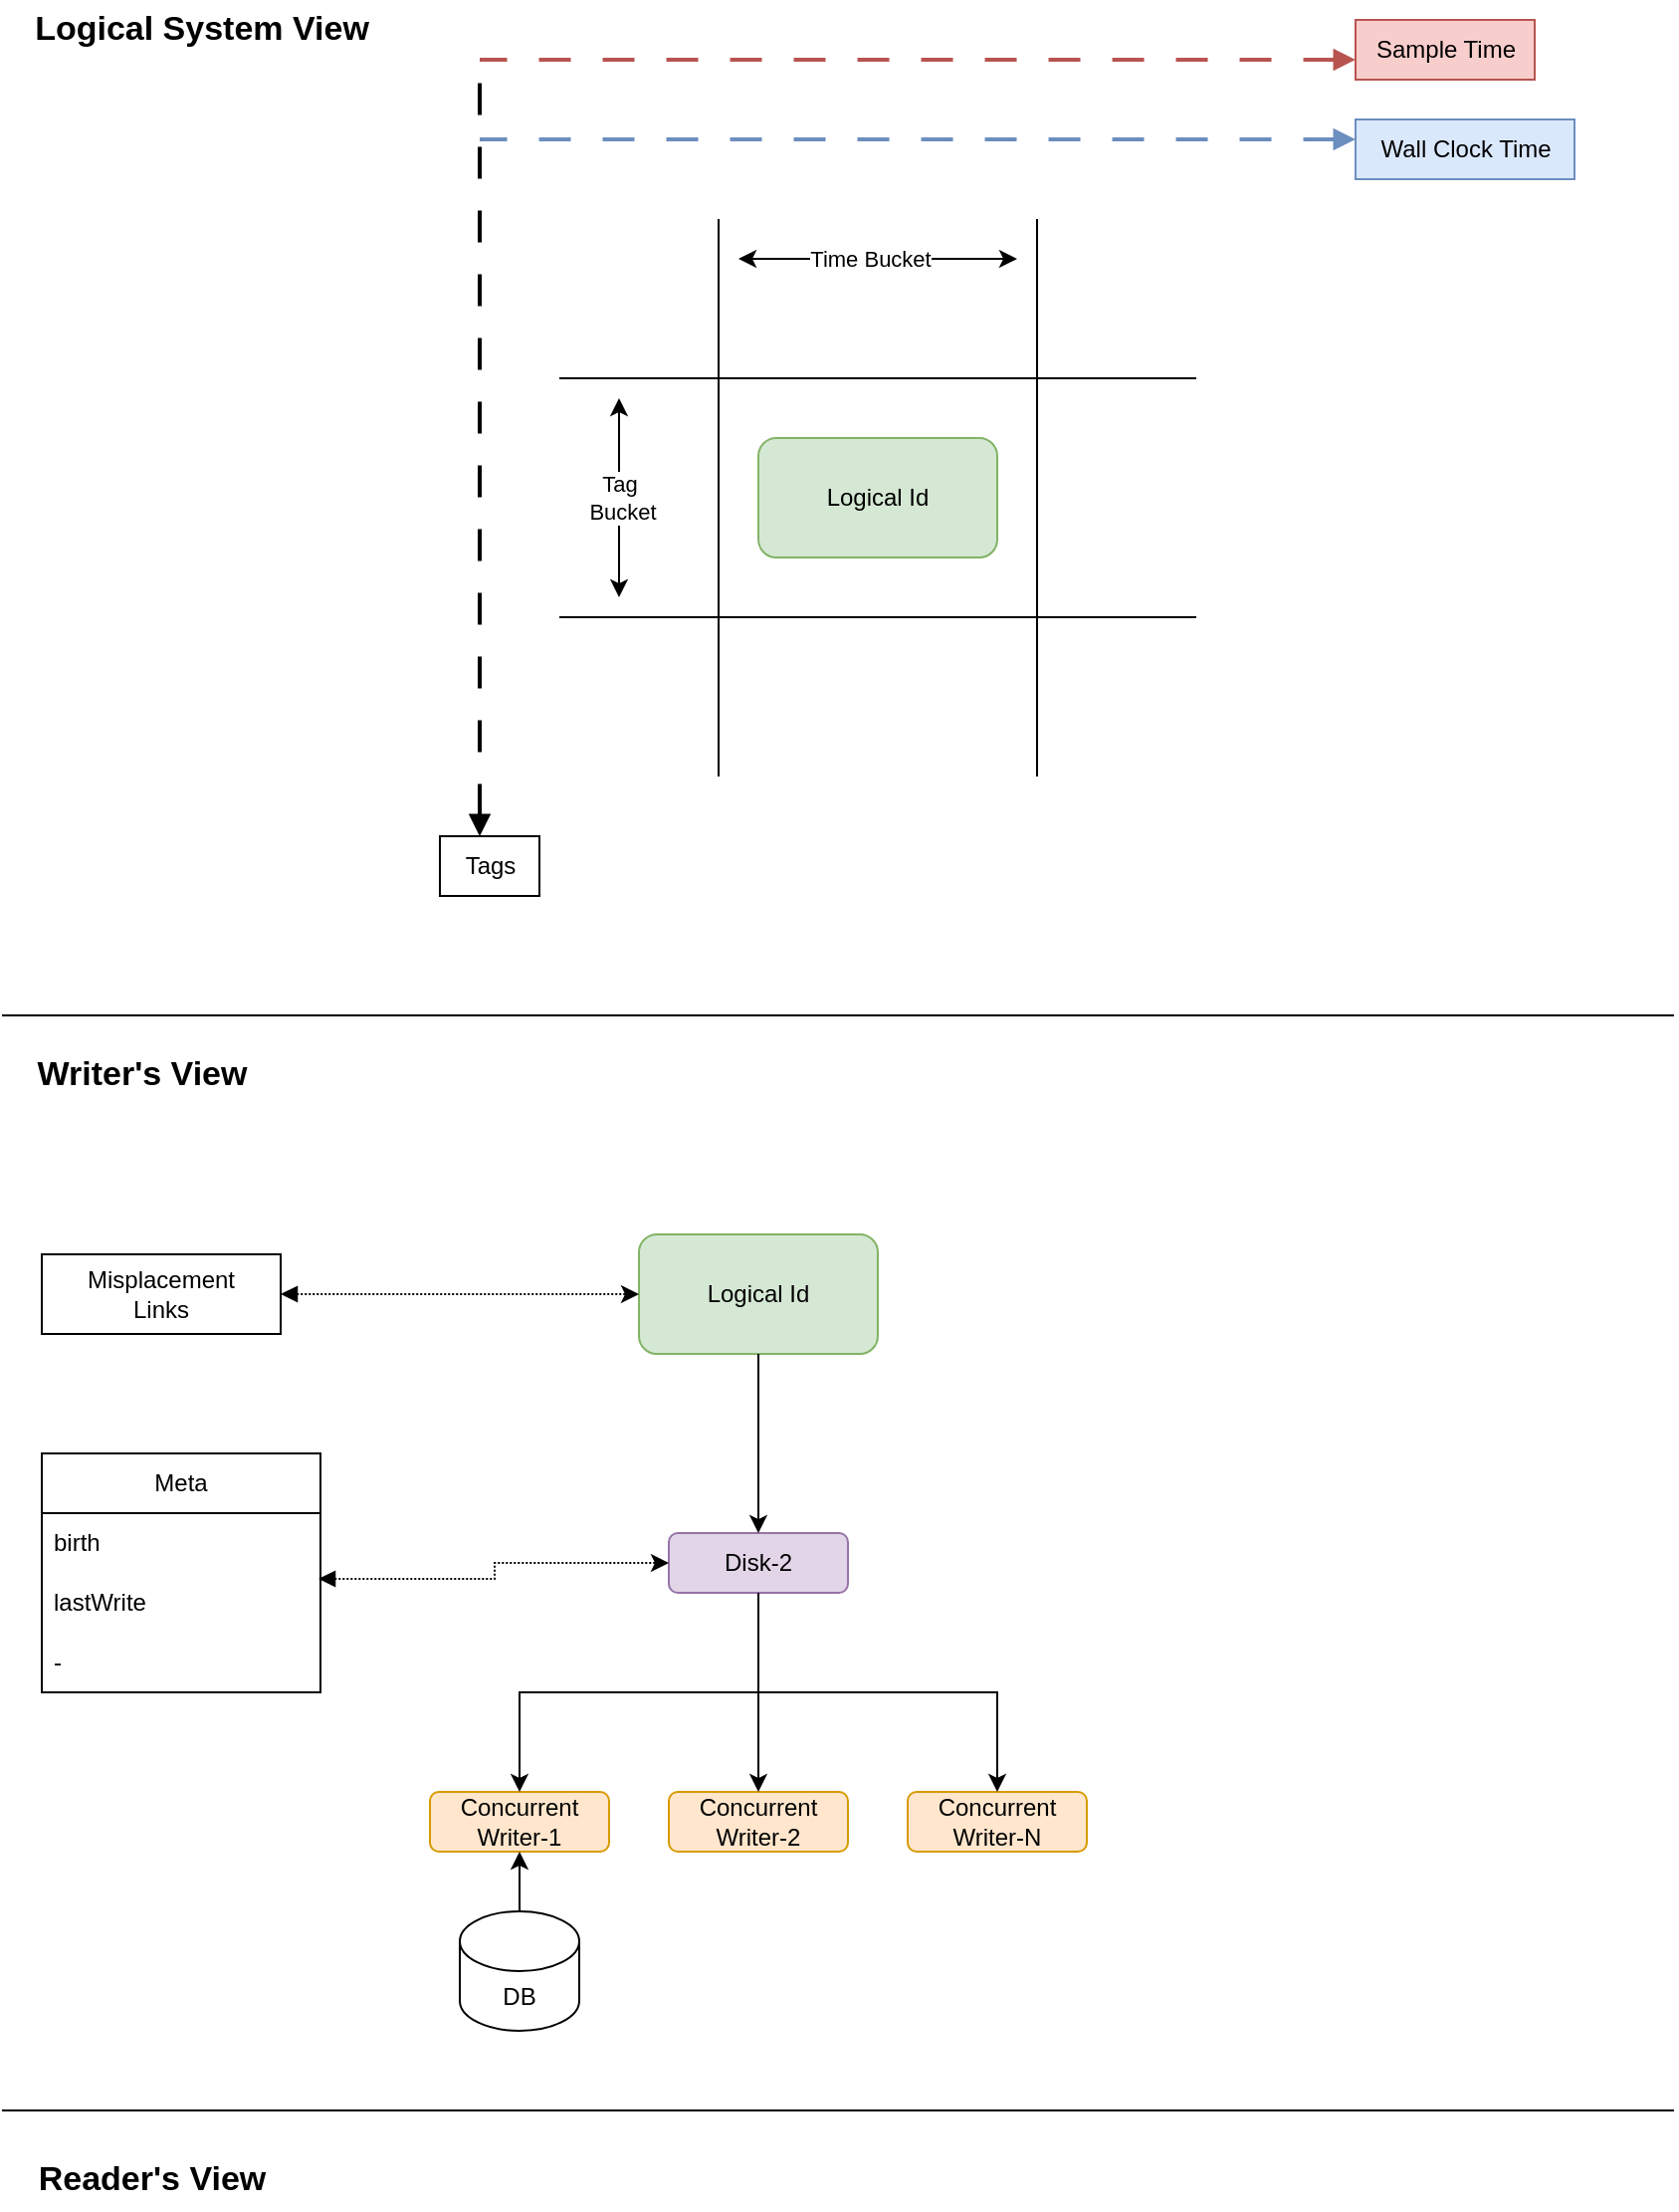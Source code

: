 <mxfile version="24.3.1" type="device">
  <diagram name="Page-1" id="4EZJNXDmSmeWNU2XYBPG">
    <mxGraphModel dx="1082" dy="761" grid="1" gridSize="10" guides="1" tooltips="1" connect="1" arrows="1" fold="1" page="1" pageScale="1" pageWidth="850" pageHeight="1100" math="0" shadow="0">
      <root>
        <mxCell id="0" />
        <mxCell id="1" parent="0" />
        <mxCell id="kWLLVNX1P-5T2rrt0Dd2-1" value="" style="endArrow=none;html=1;rounded=0;" edge="1" parent="1">
          <mxGeometry width="50" height="50" relative="1" as="geometry">
            <mxPoint x="360" y="400" as="sourcePoint" />
            <mxPoint x="360" y="120" as="targetPoint" />
          </mxGeometry>
        </mxCell>
        <mxCell id="kWLLVNX1P-5T2rrt0Dd2-2" value="" style="endArrow=none;html=1;rounded=0;" edge="1" parent="1">
          <mxGeometry width="50" height="50" relative="1" as="geometry">
            <mxPoint x="520" y="400" as="sourcePoint" />
            <mxPoint x="520" y="120" as="targetPoint" />
          </mxGeometry>
        </mxCell>
        <mxCell id="kWLLVNX1P-5T2rrt0Dd2-3" value="" style="endArrow=none;html=1;rounded=0;" edge="1" parent="1">
          <mxGeometry width="50" height="50" relative="1" as="geometry">
            <mxPoint x="600" y="200" as="sourcePoint" />
            <mxPoint x="280" y="200" as="targetPoint" />
          </mxGeometry>
        </mxCell>
        <mxCell id="kWLLVNX1P-5T2rrt0Dd2-4" value="" style="endArrow=none;html=1;rounded=0;" edge="1" parent="1">
          <mxGeometry width="50" height="50" relative="1" as="geometry">
            <mxPoint x="600" y="320" as="sourcePoint" />
            <mxPoint x="280" y="320" as="targetPoint" />
          </mxGeometry>
        </mxCell>
        <mxCell id="kWLLVNX1P-5T2rrt0Dd2-5" value="" style="endArrow=none;html=1;rounded=0;strokeColor=#6c8ebf;dashed=1;dashPattern=8 8;strokeWidth=2;endFill=0;startArrow=block;startFill=1;fillColor=#dae8fc;" edge="1" parent="1">
          <mxGeometry width="50" height="50" relative="1" as="geometry">
            <mxPoint x="680" y="80" as="sourcePoint" />
            <mxPoint x="240" y="80" as="targetPoint" />
          </mxGeometry>
        </mxCell>
        <mxCell id="kWLLVNX1P-5T2rrt0Dd2-6" value="" style="endArrow=none;html=1;rounded=0;startArrow=block;startFill=1;dashed=1;dashPattern=8 8;strokeWidth=2;" edge="1" parent="1">
          <mxGeometry width="50" height="50" relative="1" as="geometry">
            <mxPoint x="240" y="430" as="sourcePoint" />
            <mxPoint x="240" y="40" as="targetPoint" />
          </mxGeometry>
        </mxCell>
        <mxCell id="kWLLVNX1P-5T2rrt0Dd2-7" value="Wall Clock Time" style="text;html=1;align=center;verticalAlign=middle;resizable=0;points=[];autosize=1;strokeColor=#6c8ebf;fillColor=#dae8fc;" vertex="1" parent="1">
          <mxGeometry x="680" y="70" width="110" height="30" as="geometry" />
        </mxCell>
        <mxCell id="kWLLVNX1P-5T2rrt0Dd2-8" value="" style="endArrow=none;html=1;rounded=0;strokeColor=#b85450;dashed=1;dashPattern=8 8;strokeWidth=2;endFill=0;startArrow=block;startFill=1;fillColor=#f8cecc;" edge="1" parent="1">
          <mxGeometry width="50" height="50" relative="1" as="geometry">
            <mxPoint x="680" y="40" as="sourcePoint" />
            <mxPoint x="240" y="40" as="targetPoint" />
          </mxGeometry>
        </mxCell>
        <mxCell id="kWLLVNX1P-5T2rrt0Dd2-9" value="Sample Time" style="text;html=1;align=center;verticalAlign=middle;resizable=0;points=[];autosize=1;strokeColor=#b85450;fillColor=#f8cecc;" vertex="1" parent="1">
          <mxGeometry x="680" y="20" width="90" height="30" as="geometry" />
        </mxCell>
        <mxCell id="kWLLVNX1P-5T2rrt0Dd2-10" value="Tags" style="text;html=1;align=center;verticalAlign=middle;resizable=0;points=[];autosize=1;strokeColor=default;" vertex="1" parent="1">
          <mxGeometry x="220" y="430" width="50" height="30" as="geometry" />
        </mxCell>
        <mxCell id="kWLLVNX1P-5T2rrt0Dd2-11" value="" style="endArrow=classic;startArrow=classic;html=1;rounded=0;" edge="1" parent="1">
          <mxGeometry width="50" height="50" relative="1" as="geometry">
            <mxPoint x="370" y="140" as="sourcePoint" />
            <mxPoint x="510" y="140" as="targetPoint" />
          </mxGeometry>
        </mxCell>
        <mxCell id="kWLLVNX1P-5T2rrt0Dd2-13" value="Time Bucket" style="edgeLabel;html=1;align=center;verticalAlign=middle;resizable=0;points=[];" vertex="1" connectable="0" parent="kWLLVNX1P-5T2rrt0Dd2-11">
          <mxGeometry x="-0.057" relative="1" as="geometry">
            <mxPoint as="offset" />
          </mxGeometry>
        </mxCell>
        <mxCell id="kWLLVNX1P-5T2rrt0Dd2-14" value="" style="endArrow=classic;startArrow=classic;html=1;rounded=0;" edge="1" parent="1">
          <mxGeometry width="50" height="50" relative="1" as="geometry">
            <mxPoint x="310" y="310" as="sourcePoint" />
            <mxPoint x="310" y="210" as="targetPoint" />
          </mxGeometry>
        </mxCell>
        <mxCell id="kWLLVNX1P-5T2rrt0Dd2-15" value="Tag&lt;div&gt;&amp;nbsp;Bucket&lt;/div&gt;" style="edgeLabel;html=1;align=center;verticalAlign=middle;resizable=0;points=[];" vertex="1" connectable="0" parent="kWLLVNX1P-5T2rrt0Dd2-14">
          <mxGeometry x="-0.057" relative="1" as="geometry">
            <mxPoint y="-3" as="offset" />
          </mxGeometry>
        </mxCell>
        <mxCell id="kWLLVNX1P-5T2rrt0Dd2-16" value="Logical Id" style="rounded=1;whiteSpace=wrap;html=1;fillColor=#d5e8d4;strokeColor=#82b366;" vertex="1" parent="1">
          <mxGeometry x="380" y="230" width="120" height="60" as="geometry" />
        </mxCell>
        <mxCell id="kWLLVNX1P-5T2rrt0Dd2-17" value="" style="endArrow=none;html=1;rounded=0;" edge="1" parent="1">
          <mxGeometry width="50" height="50" relative="1" as="geometry">
            <mxPoint y="520" as="sourcePoint" />
            <mxPoint x="840" y="520" as="targetPoint" />
          </mxGeometry>
        </mxCell>
        <mxCell id="kWLLVNX1P-5T2rrt0Dd2-18" value="Logical Id" style="rounded=1;whiteSpace=wrap;html=1;fillColor=#d5e8d4;strokeColor=#82b366;" vertex="1" parent="1">
          <mxGeometry x="320" y="630" width="120" height="60" as="geometry" />
        </mxCell>
        <mxCell id="kWLLVNX1P-5T2rrt0Dd2-20" value="Disk-2" style="rounded=1;whiteSpace=wrap;html=1;fillColor=#e1d5e7;strokeColor=#9673a6;" vertex="1" parent="1">
          <mxGeometry x="335" y="780" width="90" height="30" as="geometry" />
        </mxCell>
        <mxCell id="kWLLVNX1P-5T2rrt0Dd2-22" value="&lt;b&gt;&lt;font style=&quot;font-size: 17px;&quot;&gt;Writer&#39;s View&lt;/font&gt;&lt;/b&gt;" style="text;html=1;align=center;verticalAlign=middle;resizable=0;points=[];autosize=1;strokeColor=none;fillColor=none;" vertex="1" parent="1">
          <mxGeometry x="5" y="535" width="130" height="30" as="geometry" />
        </mxCell>
        <mxCell id="kWLLVNX1P-5T2rrt0Dd2-23" value="Concurrent Writer-1" style="rounded=1;whiteSpace=wrap;html=1;fillColor=#ffe6cc;strokeColor=#d79b00;" vertex="1" parent="1">
          <mxGeometry x="215" y="910" width="90" height="30" as="geometry" />
        </mxCell>
        <mxCell id="kWLLVNX1P-5T2rrt0Dd2-24" value="Concurrent Writer-2" style="rounded=1;whiteSpace=wrap;html=1;fillColor=#ffe6cc;strokeColor=#d79b00;" vertex="1" parent="1">
          <mxGeometry x="335" y="910" width="90" height="30" as="geometry" />
        </mxCell>
        <mxCell id="kWLLVNX1P-5T2rrt0Dd2-25" value="Concurrent Writer-N" style="rounded=1;whiteSpace=wrap;html=1;fillColor=#ffe6cc;strokeColor=#d79b00;" vertex="1" parent="1">
          <mxGeometry x="455" y="910" width="90" height="30" as="geometry" />
        </mxCell>
        <mxCell id="kWLLVNX1P-5T2rrt0Dd2-29" value="" style="endArrow=classic;html=1;rounded=0;entryX=0.5;entryY=0;entryDx=0;entryDy=0;edgeStyle=orthogonalEdgeStyle;exitX=0.5;exitY=1;exitDx=0;exitDy=0;" edge="1" parent="1" source="kWLLVNX1P-5T2rrt0Dd2-18" target="kWLLVNX1P-5T2rrt0Dd2-20">
          <mxGeometry width="50" height="50" relative="1" as="geometry">
            <mxPoint x="395" y="700" as="sourcePoint" />
            <mxPoint x="500" y="730" as="targetPoint" />
          </mxGeometry>
        </mxCell>
        <mxCell id="kWLLVNX1P-5T2rrt0Dd2-31" value="" style="endArrow=classic;html=1;rounded=0;entryX=0.5;entryY=0;entryDx=0;entryDy=0;edgeStyle=orthogonalEdgeStyle;exitX=0.5;exitY=1;exitDx=0;exitDy=0;" edge="1" parent="1" source="kWLLVNX1P-5T2rrt0Dd2-20" target="kWLLVNX1P-5T2rrt0Dd2-24">
          <mxGeometry width="50" height="50" relative="1" as="geometry">
            <mxPoint x="380" y="860" as="sourcePoint" />
            <mxPoint x="620" y="900" as="targetPoint" />
          </mxGeometry>
        </mxCell>
        <mxCell id="kWLLVNX1P-5T2rrt0Dd2-32" value="" style="endArrow=classic;html=1;rounded=0;entryX=0.5;entryY=0;entryDx=0;entryDy=0;edgeStyle=orthogonalEdgeStyle;exitX=0.5;exitY=1;exitDx=0;exitDy=0;" edge="1" parent="1" source="kWLLVNX1P-5T2rrt0Dd2-20" target="kWLLVNX1P-5T2rrt0Dd2-23">
          <mxGeometry width="50" height="50" relative="1" as="geometry">
            <mxPoint x="380" y="860" as="sourcePoint" />
            <mxPoint x="630" y="910" as="targetPoint" />
          </mxGeometry>
        </mxCell>
        <mxCell id="kWLLVNX1P-5T2rrt0Dd2-35" style="rounded=0;orthogonalLoop=1;jettySize=auto;html=1;exitX=0.5;exitY=0;exitDx=0;exitDy=0;exitPerimeter=0;entryX=0.5;entryY=1;entryDx=0;entryDy=0;" edge="1" parent="1" source="kWLLVNX1P-5T2rrt0Dd2-33" target="kWLLVNX1P-5T2rrt0Dd2-23">
          <mxGeometry relative="1" as="geometry">
            <mxPoint x="260" y="991.98" as="sourcePoint" />
          </mxGeometry>
        </mxCell>
        <mxCell id="kWLLVNX1P-5T2rrt0Dd2-33" value="DB" style="shape=cylinder3;whiteSpace=wrap;html=1;boundedLbl=1;backgroundOutline=1;size=15;" vertex="1" parent="1">
          <mxGeometry x="230" y="970" width="60" height="60" as="geometry" />
        </mxCell>
        <mxCell id="kWLLVNX1P-5T2rrt0Dd2-37" value="Misplacement&lt;div&gt;Links&lt;/div&gt;" style="rounded=0;whiteSpace=wrap;html=1;" vertex="1" parent="1">
          <mxGeometry x="20" y="640" width="120" height="40" as="geometry" />
        </mxCell>
        <mxCell id="kWLLVNX1P-5T2rrt0Dd2-39" value="" style="endArrow=classic;html=1;rounded=0;edgeStyle=orthogonalEdgeStyle;dashed=1;dashPattern=1 1;exitX=1;exitY=0.5;exitDx=0;exitDy=0;entryX=0;entryY=0.5;entryDx=0;entryDy=0;startArrow=block;startFill=1;" edge="1" parent="1" source="kWLLVNX1P-5T2rrt0Dd2-37" target="kWLLVNX1P-5T2rrt0Dd2-18">
          <mxGeometry width="50" height="50" relative="1" as="geometry">
            <mxPoint x="210" y="630" as="sourcePoint" />
            <mxPoint x="575" y="580" as="targetPoint" />
          </mxGeometry>
        </mxCell>
        <mxCell id="kWLLVNX1P-5T2rrt0Dd2-40" value="" style="endArrow=classic;html=1;rounded=0;edgeStyle=orthogonalEdgeStyle;dashed=1;dashPattern=1 1;entryX=0;entryY=0.5;entryDx=0;entryDy=0;startArrow=block;startFill=1;exitX=0.993;exitY=0.1;exitDx=0;exitDy=0;exitPerimeter=0;" edge="1" parent="1" source="kWLLVNX1P-5T2rrt0Dd2-43" target="kWLLVNX1P-5T2rrt0Dd2-20">
          <mxGeometry width="50" height="50" relative="1" as="geometry">
            <mxPoint x="145" y="770" as="sourcePoint" />
            <mxPoint x="225" y="795" as="targetPoint" />
          </mxGeometry>
        </mxCell>
        <mxCell id="kWLLVNX1P-5T2rrt0Dd2-41" value="Meta" style="swimlane;fontStyle=0;childLayout=stackLayout;horizontal=1;startSize=30;horizontalStack=0;resizeParent=1;resizeParentMax=0;resizeLast=0;collapsible=1;marginBottom=0;whiteSpace=wrap;html=1;" vertex="1" parent="1">
          <mxGeometry x="20" y="740" width="140" height="120" as="geometry" />
        </mxCell>
        <mxCell id="kWLLVNX1P-5T2rrt0Dd2-42" value="birth" style="text;strokeColor=none;fillColor=none;align=left;verticalAlign=middle;spacingLeft=4;spacingRight=4;overflow=hidden;points=[[0,0.5],[1,0.5]];portConstraint=eastwest;rotatable=0;whiteSpace=wrap;html=1;" vertex="1" parent="kWLLVNX1P-5T2rrt0Dd2-41">
          <mxGeometry y="30" width="140" height="30" as="geometry" />
        </mxCell>
        <mxCell id="kWLLVNX1P-5T2rrt0Dd2-43" value="lastWrite" style="text;strokeColor=none;fillColor=none;align=left;verticalAlign=middle;spacingLeft=4;spacingRight=4;overflow=hidden;points=[[0,0.5],[1,0.5]];portConstraint=eastwest;rotatable=0;whiteSpace=wrap;html=1;" vertex="1" parent="kWLLVNX1P-5T2rrt0Dd2-41">
          <mxGeometry y="60" width="140" height="30" as="geometry" />
        </mxCell>
        <mxCell id="kWLLVNX1P-5T2rrt0Dd2-44" value="-" style="text;strokeColor=none;fillColor=none;align=left;verticalAlign=middle;spacingLeft=4;spacingRight=4;overflow=hidden;points=[[0,0.5],[1,0.5]];portConstraint=eastwest;rotatable=0;whiteSpace=wrap;html=1;" vertex="1" parent="kWLLVNX1P-5T2rrt0Dd2-41">
          <mxGeometry y="90" width="140" height="30" as="geometry" />
        </mxCell>
        <mxCell id="kWLLVNX1P-5T2rrt0Dd2-45" value="" style="endArrow=classic;html=1;rounded=0;entryX=0.5;entryY=0;entryDx=0;entryDy=0;edgeStyle=orthogonalEdgeStyle;exitX=0.5;exitY=1;exitDx=0;exitDy=0;" edge="1" parent="1" source="kWLLVNX1P-5T2rrt0Dd2-20" target="kWLLVNX1P-5T2rrt0Dd2-25">
          <mxGeometry width="50" height="50" relative="1" as="geometry">
            <mxPoint x="390" y="820" as="sourcePoint" />
            <mxPoint x="270" y="950" as="targetPoint" />
          </mxGeometry>
        </mxCell>
        <mxCell id="kWLLVNX1P-5T2rrt0Dd2-46" value="" style="endArrow=none;html=1;rounded=0;" edge="1" parent="1">
          <mxGeometry width="50" height="50" relative="1" as="geometry">
            <mxPoint y="1070" as="sourcePoint" />
            <mxPoint x="840" y="1070" as="targetPoint" />
          </mxGeometry>
        </mxCell>
        <mxCell id="kWLLVNX1P-5T2rrt0Dd2-47" value="&lt;b&gt;&lt;font style=&quot;font-size: 17px;&quot;&gt;Reader&#39;s View&lt;/font&gt;&lt;/b&gt;" style="text;html=1;align=center;verticalAlign=middle;resizable=0;points=[];autosize=1;strokeColor=none;fillColor=none;" vertex="1" parent="1">
          <mxGeometry x="5" y="1090" width="140" height="30" as="geometry" />
        </mxCell>
        <mxCell id="kWLLVNX1P-5T2rrt0Dd2-48" value="&lt;b&gt;&lt;font style=&quot;font-size: 17px;&quot;&gt;Logical System View&lt;/font&gt;&lt;/b&gt;" style="text;html=1;align=center;verticalAlign=middle;resizable=0;points=[];autosize=1;strokeColor=none;fillColor=none;" vertex="1" parent="1">
          <mxGeometry x="5" y="10" width="190" height="30" as="geometry" />
        </mxCell>
      </root>
    </mxGraphModel>
  </diagram>
</mxfile>

